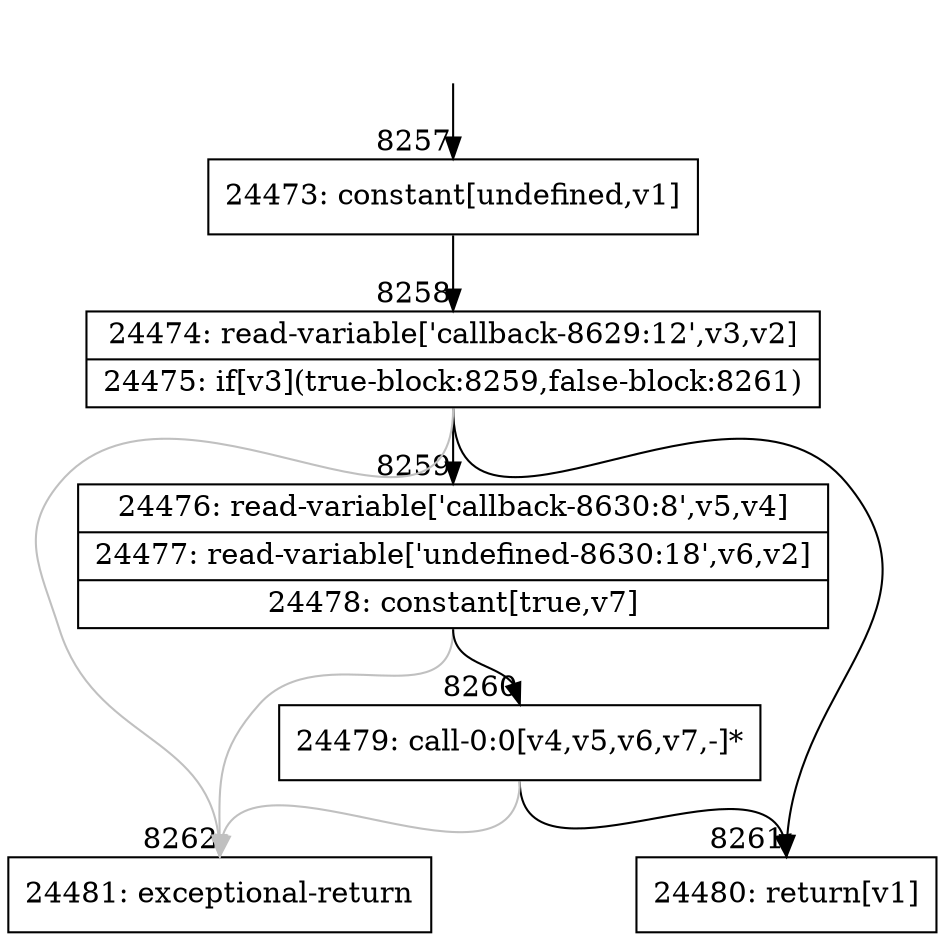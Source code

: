 digraph {
rankdir="TD"
BB_entry512[shape=none,label=""];
BB_entry512 -> BB8257 [tailport=s, headport=n, headlabel="    8257"]
BB8257 [shape=record label="{24473: constant[undefined,v1]}" ] 
BB8257 -> BB8258 [tailport=s, headport=n, headlabel="      8258"]
BB8258 [shape=record label="{24474: read-variable['callback-8629:12',v3,v2]|24475: if[v3](true-block:8259,false-block:8261)}" ] 
BB8258 -> BB8259 [tailport=s, headport=n, headlabel="      8259"]
BB8258 -> BB8261 [tailport=s, headport=n, headlabel="      8261"]
BB8258 -> BB8262 [tailport=s, headport=n, color=gray, headlabel="      8262"]
BB8259 [shape=record label="{24476: read-variable['callback-8630:8',v5,v4]|24477: read-variable['undefined-8630:18',v6,v2]|24478: constant[true,v7]}" ] 
BB8259 -> BB8260 [tailport=s, headport=n, headlabel="      8260"]
BB8259 -> BB8262 [tailport=s, headport=n, color=gray]
BB8260 [shape=record label="{24479: call-0:0[v4,v5,v6,v7,-]*}" ] 
BB8260 -> BB8261 [tailport=s, headport=n]
BB8260 -> BB8262 [tailport=s, headport=n, color=gray]
BB8261 [shape=record label="{24480: return[v1]}" ] 
BB8262 [shape=record label="{24481: exceptional-return}" ] 
}
